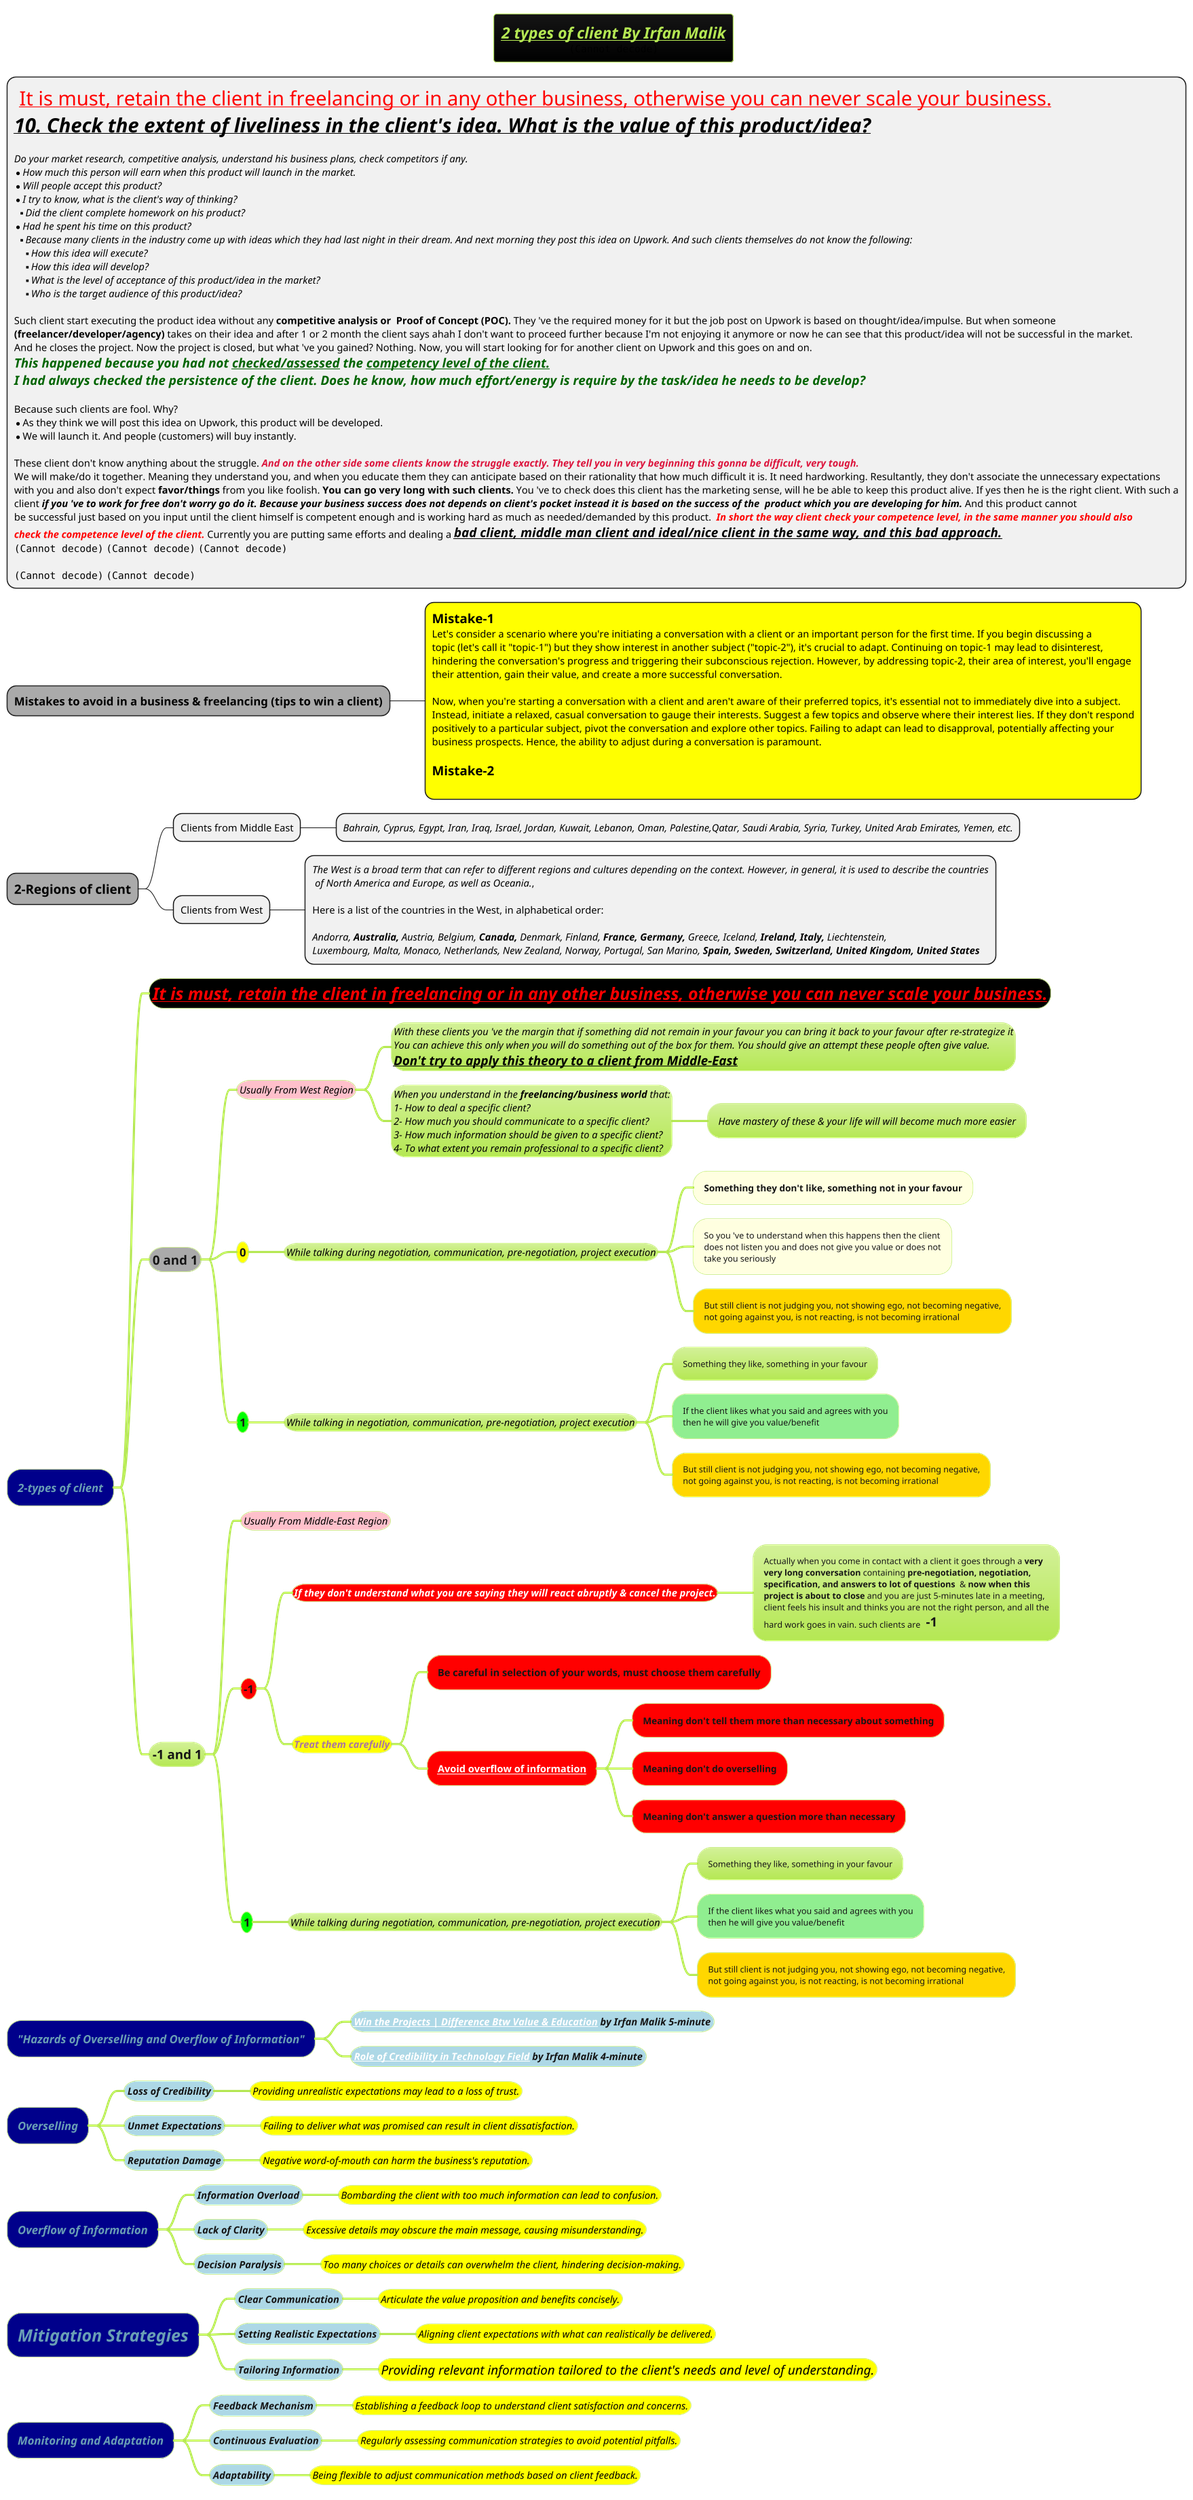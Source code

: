 @startmindmap
title =<b><u><i><size:18>2 types of client By Irfan Malik\n<img:images/img.png>

*:<size:28> <color #red><u>It is must, retain the client in freelancing or in any other business, otherwise you can never scale your business.
<size:28><i><u><b>10. Check the extent of liveliness in the client's idea. What is the value of this product/idea?

<i><size:14>Do your market research, competitive analysis, understand his business plans, check competitors if any.
*<i><size:14>How much this person will earn when this product will launch in the market.
*<i><size:14>Will people accept this product?
*<i><size:14>I try to know, what is the client's way of thinking?
**<i><size:14>Did the client complete homework on his product?
*<i><size:14>Had he spent his time on this product?
**<i><size:14>Because many clients in the industry come up with ideas which they had last night in their dream. And next morning they post this idea on Upwork. And such clients themselves do not know the following:
***<i><size:14>How this idea will execute?
***<i><size:14>How this idea will develop?
***<i><size:14>What is the level of acceptance of this product/idea in the market?
***<i><size:14>Who is the target audience of this product/idea?

Such client start executing the product idea without any **competitive analysis or  Proof of Concept (POC). **They 've the required money for it but the job post on Upwork is based on thought/idea/impulse. But when someone
<b>(freelancer/developer/agency) </b>takes on their idea and after 1 or 2 month the client says ahah I don't want to proceed further because I'm not enjoying it anymore or now he can see that this product/idea will not be successful in the market.
And he closes the project. Now the project is closed, but what 've you gained? Nothing. Now, you will start looking for for another client on Upwork and this goes on and on.
<color #darkgreen><b><i><size:18>This happened because you had not __checked/assessed__ the __competency level of the client.__</color>
<color #darkgreen><b><i><size:18>I had always checked the persistence of the client. Does he know, how much effort/energy is require by the task/idea he needs to be develop?

Because such clients are fool. Why?
* As they think we will post this idea on Upwork, this product will be developed.
* We will launch it. And people (customers) will buy instantly.

These client don't know anything about the struggle. <b><i><size:14><color #crimson>And on the other side some clients know the struggle exactly. They tell you in very beginning this gonna be difficult, very tough.
We will make/do it together. Meaning they understand you, and when you educate them they can anticipate based on their rationality that how much difficult it is. It need hardworking. Resultantly, they don't associate the unnecessary expectations
with you and also don't expect <b>favor/things</b> from you like foolish. <b>You can go very long with such clients. </b>You 've to check does this client has the marketing sense, will he be able to keep this product alive. If yes then he is the right client. With such a
client <i><b>if you 've to work for free don't worry go do it. Because your business success does not depends on client's pocket instead it is based on the success of the  product which you are developing for him.</b></i> And this product cannot
be successful just based on you input until the client himself is competent enough and is working hard as much as needed/demanded by this product. <color #red><b><i> In short the way client check your competence level, in the same manner you should also
<color #red><b><i>check the competence level of the client.</color> Currently you are putting same efforts and dealing a <size:18><b><i><u>bad client, middle man client and ideal/nice client in the same way, and this bad approach.
<img:images/img_1.png> <img:images/img_4.png> <img:images/img_3.png>

<img:images/img_5.png> <img:images/img_2.png>;

*[#a] ==Mistakes to avoid in a business & freelancing (tips to win a client)
**[#yellow]:=Mistake-1
Let's consider a scenario where you're initiating a conversation with a client or an important person for the first time. If you begin discussing a
topic (let's call it "topic-1") but they show interest in another subject ("topic-2"), it's crucial to adapt. Continuing on topic-1 may lead to disinterest,
hindering the conversation's progress and triggering their subconscious rejection. However, by addressing topic-2, their area of interest, you'll engage
their attention, gain their value, and create a more successful conversation.

Now, when you're starting a conversation with a client and aren't aware of their preferred topics, it's essential not to immediately dive into a subject.
Instead, initiate a relaxed, casual conversation to gauge their interests. Suggest a few topics and observe where their interest lies. If they don't respond
positively to a particular subject, pivot the conversation and explore other topics. Failing to adapt can lead to disapproval, potentially affecting your
business prospects. Hence, the ability to adjust during a conversation is paramount.

= Mistake-2
;

*[#a] =2-Regions of client
** Clients from Middle East
*** <i>Bahrain, Cyprus, Egypt, Iran, Iraq, Israel, Jordan, Kuwait, Lebanon, Oman, Palestine,Qatar, Saudi Arabia, Syria, Turkey, United Arab Emirates, Yemen, etc.
** Clients from West
***:<i>The West is a broad term that can refer to different regions and cultures depending on the context. However, in general, it is used to describe the countries
 //of North America and Europe, as well as Oceania.//,

Here is a list of the countries in the West, in alphabetical order:

//Andorra, **Australia, **Austria, Belgium, **Canada,** Denmark, Finland, **France, Germany,** Greece, Iceland, **Ireland, Italy,** Liechtenstein, //
//Luxembourg, Malta, Monaco, Netherlands, New Zealand, Norway, Portugal, San Marino, **Spain, Sweden, Switzerland, United Kingdom, United States**//;

!theme hacker

*[#darkblue] <i>2-types of client
**[#black] <i><size:24><color #red><u>It is must, retain the client in freelancing or in any other business, otherwise you can never scale your business.
**[#a] =0 and 1
***[#pink] <i><size:14><color #black>Usually From West Region
****:<i><size:14><color #black>With these clients you 've the margin that if something did not remain in your favour you can bring it back to your favour after re-strategize it
<i><size:14><color #black>You can achieve this only when you will do something out of the box for them. You should give an attempt these people often give value.
<i><size:18><color #black><b><u>Don't try to apply this theory to a client from Middle-East;
****:<i><size:14><color #black>When you understand in the **freelancing/business world** that:
<i><size:14><color #black>1- How to deal a specific client?
<i><size:14><color #black>2- How much you should communicate to a specific client?
<i><size:14><color #black>3- How much information should be given to a specific client?
<i><size:14><color #black>4- To what extent you remain professional to a specific client?;
***** <i><size:14><color #black>Have mastery of these & your life will will become much more easier
***[#yellow] =0
**** <i><size:14><color #black>While talking during negotiation, communication, pre-negotiation, project execution
*****[#lightyellow] ===Something they don't like, something not in your favour
*****[#lightyellow] So you 've to understand when this happens then the client\ndoes not listen you and does not give you value or does not\ntake you seriously
*****[#gold] But still client is not judging you, not showing ego, not becoming negative,\nnot going against you, is not reacting, is not becoming irrational
***[#lime] =1
**** <i><size:14><color #black>While talking in negotiation, communication, pre-negotiation, project execution
***** Something they like, something in your favour
*****[#lightgreen] If the client likes what you said and agrees with you\nthen he will give you value/benefit
*****[#gold] But still client is not judging you, not showing ego, not becoming negative,\nnot going against you, is not reacting, is not becoming irrational

** =-1 and 1
***[#pink] <i><size:14><color #black>Usually From Middle-East Region
***[#red] =-1
****[#red] <i><size:14><color #white>**If they don't understand what you are saying they will react abruptly & cancel the project.**
*****:Actually when you come in contact with a client it goes through a **very**
**very long conversation** containing **pre-negotiation, negotiation, **
**specification, and answers to lot of questions**  & **now when this**
**project is about to close** and you are just 5-minutes late in a meeting,
client feels his insult and thinks you are not the right person, and all the
hard work goes in vain. such clients are <size:18> **-1**;
****[#yellow] <i><size:14>**Treat them carefully**
*****[#red] ==Be careful in selection of your words, must choose them carefully
*****[#red] ==[[https://www.youtube.com/watch?v=dp8sGHzccKQ&ab_channel=IrfanMalik Avoid overflow of information]]
******[#red] ===Meaning don't tell them more than necessary about something
******[#red] ===Meaning don't do overselling
******[#red] ===Meaning don't answer a question more than necessary
***[#lime] =1
**** <i><size:14><color #black>While talking during negotiation, communication, pre-negotiation, project execution
***** Something they like, something in your favour
*****[#lightgreen] If the client likes what you said and agrees with you\nthen he will give you value/benefit
*****[#gold] But still client is not judging you, not showing ego, not becoming negative,\nnot going against you, is not reacting, is not becoming irrational

*[#darkblue] <i>"Hazards of Overselling and Overflow of Information"
**[#lightblue] <i>[[https://www.youtube.com/watch?v=dp8sGHzccKQ&ab_channel=IrfanMalik Win the Projects | Difference Btw Value & Education]] by Irfan Malik 5-minute
**[#lightblue] <i>[[https://www.youtube.com/watch?v=JtWXPC218eg&ab_channel=IrfanMalik Role of Credibility in Technology Field]] by Irfan Malik 4-minute


*[#darkblue] <i>Overselling
**[#lightblue] <i>Loss of Credibility
***[#yellow] <i><color #black><size:14>Providing unrealistic expectations may lead to a loss of trust.
**[#lightblue] <i>Unmet Expectations
***[#yellow] <i><color #black><size:14>Failing to deliver what was promised can result in client dissatisfaction.
**[#lightblue] <i>Reputation Damage
***[#yellow] <i><color #black><size:14>Negative word-of-mouth can harm the business's reputation.

*[#darkblue] <i>Overflow of Information
**[#lightblue] <i>Information Overload
***[#yellow] <i><color #black><size:14>Bombarding the client with too much information can lead to confusion.
**[#lightblue] <i>Lack of Clarity
***[#yellow] <i><color #black><size:14>Excessive details may obscure the main message, causing misunderstanding.
**[#lightblue] <i>Decision Paralysis
***[#yellow] <i><color #black><size:14>Too many choices or details can overwhelm the client, hindering decision-making.

*[#darkblue] =<i>Mitigation Strategies
**[#lightblue] <i>Clear Communication
***[#yellow] <i><color #black><size:14>Articulate the value proposition and benefits concisely.
**[#lightblue] <i>Setting Realistic Expectations
***[#yellow] <i><color #black><size:14>Aligning client expectations with what can realistically be delivered.
**[#lightblue] <i>Tailoring Information
***[#yellow] <i><color #black><size:18>Providing relevant information tailored to the client's needs and level of understanding.

*[#darkblue] <i>Monitoring and Adaptation
**[#lightblue] <i>Feedback Mechanism
***[#yellow] <i><color #black><size:14>Establishing a feedback loop to understand client satisfaction and concerns.
**[#lightblue] <i>Continuous Evaluation
***[#yellow] <i><color #black><size:14>Regularly assessing communication strategies to avoid potential pitfalls.
**[#lightblue] <i>Adaptability
***[#yellow] <i><color #black><size:14>Being flexible to adjust communication methods based on client feedback.

@endmindmap
